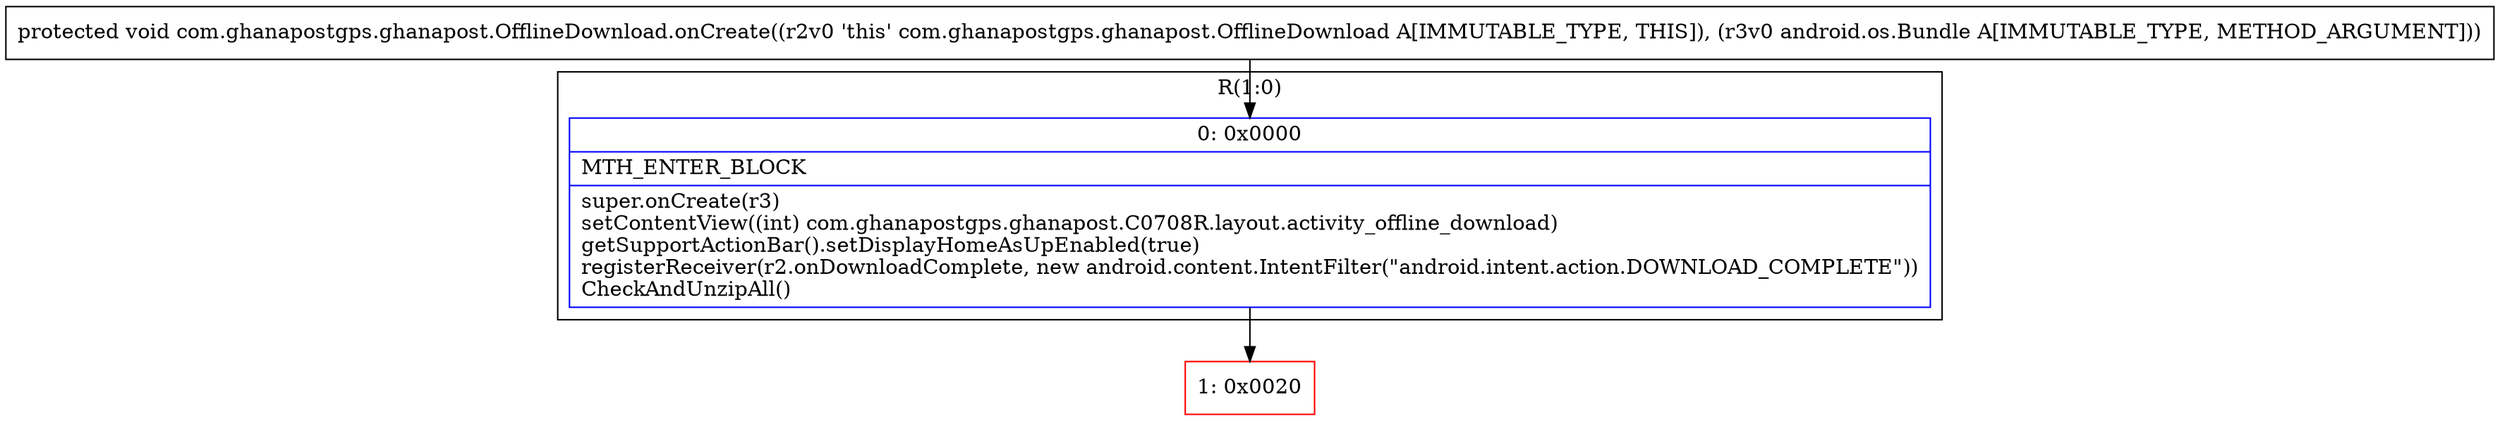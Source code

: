 digraph "CFG forcom.ghanapostgps.ghanapost.OfflineDownload.onCreate(Landroid\/os\/Bundle;)V" {
subgraph cluster_Region_37799558 {
label = "R(1:0)";
node [shape=record,color=blue];
Node_0 [shape=record,label="{0\:\ 0x0000|MTH_ENTER_BLOCK\l|super.onCreate(r3)\lsetContentView((int) com.ghanapostgps.ghanapost.C0708R.layout.activity_offline_download)\lgetSupportActionBar().setDisplayHomeAsUpEnabled(true)\lregisterReceiver(r2.onDownloadComplete, new android.content.IntentFilter(\"android.intent.action.DOWNLOAD_COMPLETE\"))\lCheckAndUnzipAll()\l}"];
}
Node_1 [shape=record,color=red,label="{1\:\ 0x0020}"];
MethodNode[shape=record,label="{protected void com.ghanapostgps.ghanapost.OfflineDownload.onCreate((r2v0 'this' com.ghanapostgps.ghanapost.OfflineDownload A[IMMUTABLE_TYPE, THIS]), (r3v0 android.os.Bundle A[IMMUTABLE_TYPE, METHOD_ARGUMENT])) }"];
MethodNode -> Node_0;
Node_0 -> Node_1;
}

